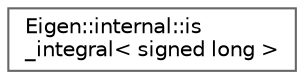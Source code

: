 digraph "Graphical Class Hierarchy"
{
 // LATEX_PDF_SIZE
  bgcolor="transparent";
  edge [fontname=Helvetica,fontsize=10,labelfontname=Helvetica,labelfontsize=10];
  node [fontname=Helvetica,fontsize=10,shape=box,height=0.2,width=0.4];
  rankdir="LR";
  Node0 [id="Node000000",label="Eigen::internal::is\l_integral\< signed long \>",height=0.2,width=0.4,color="grey40", fillcolor="white", style="filled",URL="$structEigen_1_1internal_1_1is__integral_3_01signed_01long_01_4.html",tooltip=" "];
}
